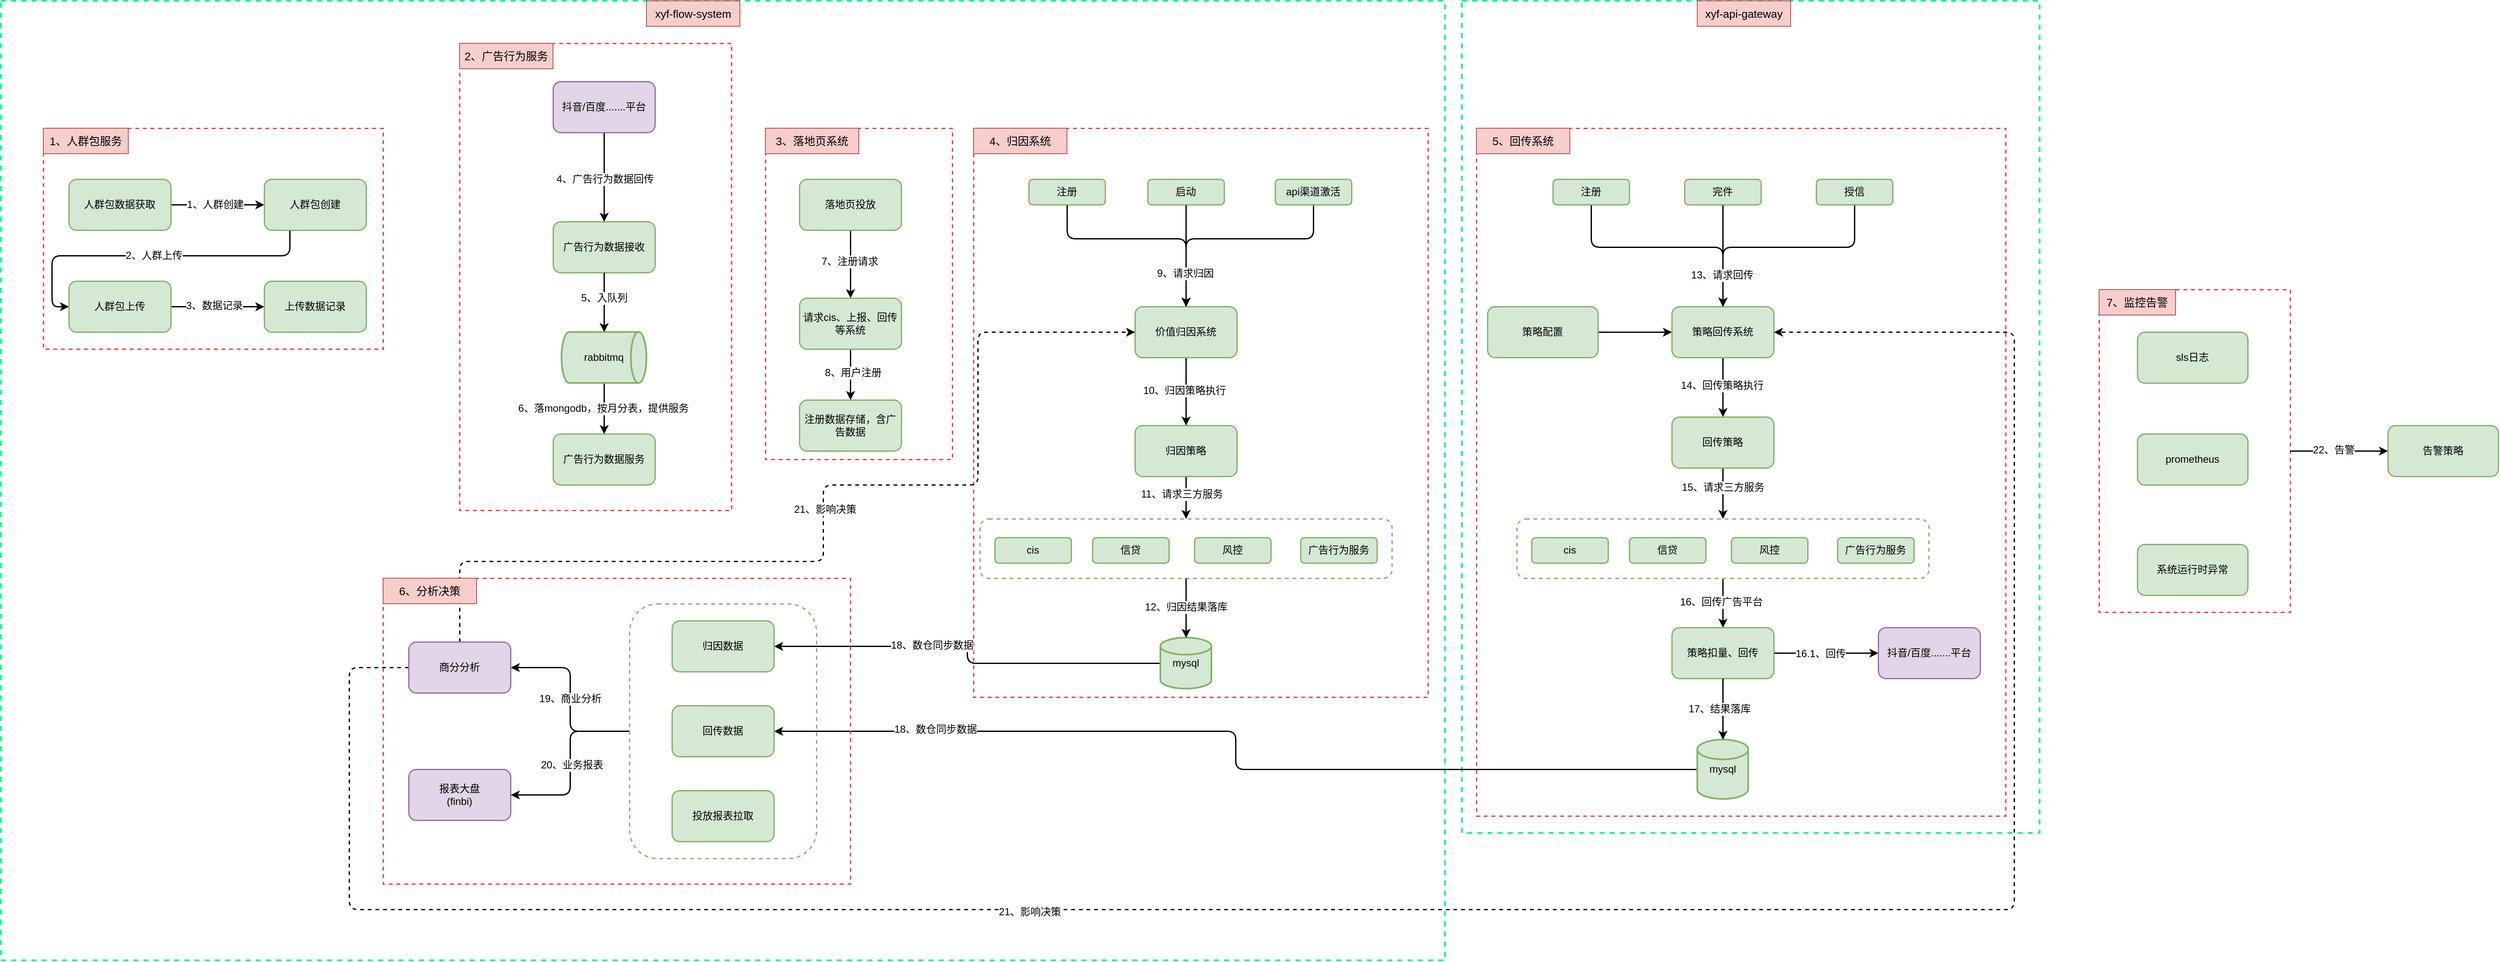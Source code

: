 <mxfile version="22.1.11" type="github">
  <diagram name="第 1 页" id="5njQPk8m6PvZPKcmq6S2">
    <mxGraphModel dx="3382" dy="1094" grid="1" gridSize="10" guides="1" tooltips="1" connect="1" arrows="1" fold="1" page="1" pageScale="1" pageWidth="827" pageHeight="1169" math="0" shadow="0">
      <root>
        <mxCell id="0" />
        <mxCell id="1" parent="0" />
        <mxCell id="nWeuy2JTWFIwtImtD7Wy-154" value="" style="rounded=0;whiteSpace=wrap;html=1;strokeWidth=1.5;fillColor=none;strokeColor=#FF3333;dashed=1;" vertex="1" parent="1">
          <mxGeometry x="737" y="260" width="623" height="810" as="geometry" />
        </mxCell>
        <mxCell id="nWeuy2JTWFIwtImtD7Wy-152" value="" style="rounded=0;whiteSpace=wrap;html=1;strokeWidth=1.5;fillColor=none;strokeColor=#FF3333;dashed=1;" vertex="1" parent="1">
          <mxGeometry x="145" y="260" width="535" height="670" as="geometry" />
        </mxCell>
        <mxCell id="nWeuy2JTWFIwtImtD7Wy-146" value="" style="rounded=0;whiteSpace=wrap;html=1;strokeWidth=1.5;fillColor=none;strokeColor=#FF3333;dashed=1;" vertex="1" parent="1">
          <mxGeometry x="-950" y="260" width="400" height="260" as="geometry" />
        </mxCell>
        <mxCell id="nWeuy2JTWFIwtImtD7Wy-149" value="" style="rounded=0;whiteSpace=wrap;html=1;strokeWidth=1.5;fillColor=none;strokeColor=#FF3333;dashed=1;" vertex="1" parent="1">
          <mxGeometry x="-460" y="160" width="320" height="550" as="geometry" />
        </mxCell>
        <mxCell id="nWeuy2JTWFIwtImtD7Wy-150" value="" style="rounded=0;whiteSpace=wrap;html=1;strokeWidth=1.5;fillColor=none;strokeColor=#FF3333;dashed=1;" vertex="1" parent="1">
          <mxGeometry x="-100" y="260" width="220" height="390" as="geometry" />
        </mxCell>
        <mxCell id="nWeuy2JTWFIwtImtD7Wy-137" value="" style="rounded=0;whiteSpace=wrap;html=1;strokeWidth=1.5;fillColor=none;strokeColor=#FF3333;dashed=1;" vertex="1" parent="1">
          <mxGeometry x="1470" y="450" width="225" height="380" as="geometry" />
        </mxCell>
        <mxCell id="nWeuy2JTWFIwtImtD7Wy-143" style="edgeStyle=orthogonalEdgeStyle;shape=connector;rounded=1;orthogonalLoop=1;jettySize=auto;html=1;labelBackgroundColor=default;strokeColor=default;strokeWidth=1.5;align=center;verticalAlign=middle;fontFamily=Helvetica;fontSize=12;fontColor=default;endArrow=classic;entryX=0;entryY=0.5;entryDx=0;entryDy=0;" edge="1" parent="1" source="nWeuy2JTWFIwtImtD7Wy-137" target="nWeuy2JTWFIwtImtD7Wy-144">
          <mxGeometry relative="1" as="geometry">
            <mxPoint x="1780" y="640" as="targetPoint" />
          </mxGeometry>
        </mxCell>
        <mxCell id="nWeuy2JTWFIwtImtD7Wy-145" value="22、告警" style="edgeLabel;html=1;align=center;verticalAlign=middle;resizable=0;points=[];fontSize=12;fontFamily=Helvetica;fontColor=default;" vertex="1" connectable="0" parent="nWeuy2JTWFIwtImtD7Wy-143">
          <mxGeometry x="-0.111" y="1" relative="1" as="geometry">
            <mxPoint as="offset" />
          </mxGeometry>
        </mxCell>
        <mxCell id="nWeuy2JTWFIwtImtD7Wy-72" value="" style="rounded=1;whiteSpace=wrap;html=1;strokeWidth=1.5;fillColor=none;strokeColor=#82b366;dashed=1;" vertex="1" parent="1">
          <mxGeometry x="152.5" y="720" width="485" height="70" as="geometry" />
        </mxCell>
        <mxCell id="nWeuy2JTWFIwtImtD7Wy-4" value="" style="rounded=0;whiteSpace=wrap;html=1;strokeColor=#00FF80;strokeWidth=2;align=center;verticalAlign=top;fontFamily=Helvetica;fontSize=12;fontColor=default;fillColor=none;dashed=1;fontStyle=1" vertex="1" parent="1">
          <mxGeometry x="720" y="110" width="680" height="980" as="geometry" />
        </mxCell>
        <mxCell id="nWeuy2JTWFIwtImtD7Wy-5" value="" style="rounded=0;whiteSpace=wrap;html=1;strokeColor=#00FF80;strokeWidth=2;align=center;verticalAlign=top;fontFamily=Helvetica;fontSize=12;fontColor=default;fillColor=none;dashed=1;" vertex="1" parent="1">
          <mxGeometry x="-1000" y="110" width="1700" height="1130" as="geometry" />
        </mxCell>
        <mxCell id="nWeuy2JTWFIwtImtD7Wy-6" value="投放报表拉取" style="rounded=1;whiteSpace=wrap;html=1;strokeWidth=1.5;fillColor=#d5e8d4;strokeColor=#82b366;" vertex="1" parent="1">
          <mxGeometry x="-210" y="1040" width="120" height="60" as="geometry" />
        </mxCell>
        <mxCell id="nWeuy2JTWFIwtImtD7Wy-50" value="" style="edgeStyle=orthogonalEdgeStyle;shape=connector;rounded=0;orthogonalLoop=1;jettySize=auto;html=1;labelBackgroundColor=default;strokeColor=default;strokeWidth=1.5;align=center;verticalAlign=middle;fontFamily=Helvetica;fontSize=12;fontColor=default;endArrow=classic;" edge="1" parent="1" source="nWeuy2JTWFIwtImtD7Wy-7" target="nWeuy2JTWFIwtImtD7Wy-49">
          <mxGeometry relative="1" as="geometry" />
        </mxCell>
        <mxCell id="nWeuy2JTWFIwtImtD7Wy-51" value="7、注册请求" style="edgeLabel;html=1;align=center;verticalAlign=middle;resizable=0;points=[];fontSize=12;fontFamily=Helvetica;fontColor=default;" vertex="1" connectable="0" parent="nWeuy2JTWFIwtImtD7Wy-50">
          <mxGeometry x="-0.075" y="-1" relative="1" as="geometry">
            <mxPoint as="offset" />
          </mxGeometry>
        </mxCell>
        <mxCell id="nWeuy2JTWFIwtImtD7Wy-7" value="落地页投放" style="rounded=1;whiteSpace=wrap;html=1;strokeWidth=1.5;fillColor=#d5e8d4;strokeColor=#82b366;" vertex="1" parent="1">
          <mxGeometry x="-60" y="320" width="120" height="60" as="geometry" />
        </mxCell>
        <mxCell id="nWeuy2JTWFIwtImtD7Wy-90" style="edgeStyle=orthogonalEdgeStyle;shape=connector;rounded=1;orthogonalLoop=1;jettySize=auto;html=1;labelBackgroundColor=default;strokeColor=default;strokeWidth=1.5;align=center;verticalAlign=middle;fontFamily=Helvetica;fontSize=12;fontColor=default;endArrow=classic;" edge="1" parent="1" source="nWeuy2JTWFIwtImtD7Wy-8" target="nWeuy2JTWFIwtImtD7Wy-89">
          <mxGeometry relative="1" as="geometry" />
        </mxCell>
        <mxCell id="nWeuy2JTWFIwtImtD7Wy-91" value="14、回传策略执行" style="edgeLabel;html=1;align=center;verticalAlign=middle;resizable=0;points=[];fontSize=12;fontFamily=Helvetica;fontColor=default;" vertex="1" connectable="0" parent="nWeuy2JTWFIwtImtD7Wy-90">
          <mxGeometry x="-0.057" y="-1" relative="1" as="geometry">
            <mxPoint as="offset" />
          </mxGeometry>
        </mxCell>
        <mxCell id="nWeuy2JTWFIwtImtD7Wy-8" value="策略回传系统" style="rounded=1;whiteSpace=wrap;html=1;strokeWidth=1.5;fillColor=#d5e8d4;strokeColor=#82b366;" vertex="1" parent="1">
          <mxGeometry x="967" y="470" width="120" height="60" as="geometry" />
        </mxCell>
        <mxCell id="nWeuy2JTWFIwtImtD7Wy-63" value="" style="edgeStyle=orthogonalEdgeStyle;shape=connector;rounded=0;orthogonalLoop=1;jettySize=auto;html=1;labelBackgroundColor=default;strokeColor=default;strokeWidth=1.5;align=center;verticalAlign=middle;fontFamily=Helvetica;fontSize=12;fontColor=default;endArrow=classic;" edge="1" parent="1" source="nWeuy2JTWFIwtImtD7Wy-9" target="nWeuy2JTWFIwtImtD7Wy-62">
          <mxGeometry relative="1" as="geometry" />
        </mxCell>
        <mxCell id="nWeuy2JTWFIwtImtD7Wy-64" value="10、归因策略执行" style="edgeLabel;html=1;align=center;verticalAlign=middle;resizable=0;points=[];fontSize=12;fontFamily=Helvetica;fontColor=default;" vertex="1" connectable="0" parent="nWeuy2JTWFIwtImtD7Wy-63">
          <mxGeometry x="-0.029" y="-2" relative="1" as="geometry">
            <mxPoint as="offset" />
          </mxGeometry>
        </mxCell>
        <mxCell id="nWeuy2JTWFIwtImtD7Wy-9" value="价值归因系统" style="rounded=1;whiteSpace=wrap;html=1;strokeWidth=1.5;fillColor=#d5e8d4;strokeColor=#82b366;" vertex="1" parent="1">
          <mxGeometry x="335" y="470" width="120" height="60" as="geometry" />
        </mxCell>
        <mxCell id="nWeuy2JTWFIwtImtD7Wy-88" style="edgeStyle=orthogonalEdgeStyle;shape=connector;rounded=1;orthogonalLoop=1;jettySize=auto;html=1;entryX=0;entryY=0.5;entryDx=0;entryDy=0;labelBackgroundColor=default;strokeColor=default;strokeWidth=1.5;align=center;verticalAlign=middle;fontFamily=Helvetica;fontSize=12;fontColor=default;endArrow=classic;" edge="1" parent="1" source="nWeuy2JTWFIwtImtD7Wy-10" target="nWeuy2JTWFIwtImtD7Wy-8">
          <mxGeometry relative="1" as="geometry" />
        </mxCell>
        <mxCell id="nWeuy2JTWFIwtImtD7Wy-10" value="策略配置" style="rounded=1;whiteSpace=wrap;html=1;strokeWidth=1.5;fillColor=#d5e8d4;strokeColor=#82b366;" vertex="1" parent="1">
          <mxGeometry x="750" y="470" width="130" height="60" as="geometry" />
        </mxCell>
        <mxCell id="nWeuy2JTWFIwtImtD7Wy-32" style="edgeStyle=orthogonalEdgeStyle;rounded=0;orthogonalLoop=1;jettySize=auto;html=1;entryX=0;entryY=0.5;entryDx=0;entryDy=0;fontFamily=Helvetica;fontSize=12;fontColor=default;strokeWidth=1.5;" edge="1" parent="1" source="nWeuy2JTWFIwtImtD7Wy-11" target="nWeuy2JTWFIwtImtD7Wy-29">
          <mxGeometry relative="1" as="geometry" />
        </mxCell>
        <mxCell id="nWeuy2JTWFIwtImtD7Wy-37" value="1、人群创建" style="edgeLabel;html=1;align=center;verticalAlign=middle;resizable=0;points=[];fontSize=12;fontFamily=Helvetica;fontColor=default;" vertex="1" connectable="0" parent="nWeuy2JTWFIwtImtD7Wy-32">
          <mxGeometry x="-0.25" y="2" relative="1" as="geometry">
            <mxPoint x="10" y="2" as="offset" />
          </mxGeometry>
        </mxCell>
        <mxCell id="nWeuy2JTWFIwtImtD7Wy-11" value="人群包数据获取" style="rounded=1;whiteSpace=wrap;html=1;strokeWidth=1.5;fillColor=#d5e8d4;strokeColor=#82b366;" vertex="1" parent="1">
          <mxGeometry x="-920" y="320" width="120" height="60" as="geometry" />
        </mxCell>
        <mxCell id="nWeuy2JTWFIwtImtD7Wy-12" value="报表大盘&lt;br&gt;(finbi)" style="rounded=1;whiteSpace=wrap;html=1;strokeWidth=1.5;fillColor=#e1d5e7;strokeColor=#9673a6;" vertex="1" parent="1">
          <mxGeometry x="-520" y="1015" width="120" height="60" as="geometry" />
        </mxCell>
        <mxCell id="nWeuy2JTWFIwtImtD7Wy-13" value="广告行为数据接收" style="rounded=1;whiteSpace=wrap;html=1;strokeWidth=1.5;fillColor=#d5e8d4;strokeColor=#82b366;" vertex="1" parent="1">
          <mxGeometry x="-350" y="370" width="120" height="60" as="geometry" />
        </mxCell>
        <mxCell id="nWeuy2JTWFIwtImtD7Wy-35" style="edgeStyle=orthogonalEdgeStyle;shape=connector;rounded=1;orthogonalLoop=1;jettySize=auto;html=1;entryX=0;entryY=0.5;entryDx=0;entryDy=0;labelBackgroundColor=default;strokeColor=default;strokeWidth=1.5;align=center;verticalAlign=middle;fontFamily=Helvetica;fontSize=12;fontColor=default;endArrow=classic;" edge="1" parent="1" source="nWeuy2JTWFIwtImtD7Wy-29" target="nWeuy2JTWFIwtImtD7Wy-30">
          <mxGeometry relative="1" as="geometry">
            <Array as="points">
              <mxPoint x="-660" y="410" />
              <mxPoint x="-940" y="410" />
              <mxPoint x="-940" y="470" />
            </Array>
          </mxGeometry>
        </mxCell>
        <mxCell id="nWeuy2JTWFIwtImtD7Wy-38" value="2、人群上传" style="edgeLabel;html=1;align=center;verticalAlign=middle;resizable=0;points=[];fontSize=12;fontFamily=Helvetica;fontColor=default;" vertex="1" connectable="0" parent="nWeuy2JTWFIwtImtD7Wy-35">
          <mxGeometry x="-0.026" relative="1" as="geometry">
            <mxPoint as="offset" />
          </mxGeometry>
        </mxCell>
        <mxCell id="nWeuy2JTWFIwtImtD7Wy-29" value="人群包创建" style="rounded=1;whiteSpace=wrap;html=1;strokeWidth=1.5;fillColor=#d5e8d4;strokeColor=#82b366;" vertex="1" parent="1">
          <mxGeometry x="-690" y="320" width="120" height="60" as="geometry" />
        </mxCell>
        <mxCell id="nWeuy2JTWFIwtImtD7Wy-36" style="edgeStyle=orthogonalEdgeStyle;shape=connector;rounded=0;orthogonalLoop=1;jettySize=auto;html=1;entryX=0;entryY=0.5;entryDx=0;entryDy=0;labelBackgroundColor=default;strokeColor=default;strokeWidth=1.5;align=center;verticalAlign=middle;fontFamily=Helvetica;fontSize=12;fontColor=default;endArrow=classic;" edge="1" parent="1" source="nWeuy2JTWFIwtImtD7Wy-30" target="nWeuy2JTWFIwtImtD7Wy-31">
          <mxGeometry relative="1" as="geometry" />
        </mxCell>
        <mxCell id="nWeuy2JTWFIwtImtD7Wy-39" value="3、数据记录" style="edgeLabel;html=1;align=center;verticalAlign=middle;resizable=0;points=[];fontSize=12;fontFamily=Helvetica;fontColor=default;" vertex="1" connectable="0" parent="nWeuy2JTWFIwtImtD7Wy-36">
          <mxGeometry x="-0.073" y="5" relative="1" as="geometry">
            <mxPoint y="4" as="offset" />
          </mxGeometry>
        </mxCell>
        <mxCell id="nWeuy2JTWFIwtImtD7Wy-30" value="人群包上传" style="rounded=1;whiteSpace=wrap;html=1;strokeWidth=1.5;fillColor=#d5e8d4;strokeColor=#82b366;" vertex="1" parent="1">
          <mxGeometry x="-920" y="440" width="120" height="60" as="geometry" />
        </mxCell>
        <mxCell id="nWeuy2JTWFIwtImtD7Wy-31" value="上传数据记录" style="rounded=1;whiteSpace=wrap;html=1;strokeWidth=1.5;fillColor=#d5e8d4;strokeColor=#82b366;" vertex="1" parent="1">
          <mxGeometry x="-690" y="440" width="120" height="60" as="geometry" />
        </mxCell>
        <mxCell id="nWeuy2JTWFIwtImtD7Wy-41" style="edgeStyle=orthogonalEdgeStyle;shape=connector;rounded=0;orthogonalLoop=1;jettySize=auto;html=1;entryX=0.5;entryY=0;entryDx=0;entryDy=0;labelBackgroundColor=default;strokeColor=default;strokeWidth=1.5;align=center;verticalAlign=middle;fontFamily=Helvetica;fontSize=12;fontColor=default;endArrow=classic;" edge="1" parent="1" source="nWeuy2JTWFIwtImtD7Wy-40" target="nWeuy2JTWFIwtImtD7Wy-13">
          <mxGeometry relative="1" as="geometry" />
        </mxCell>
        <mxCell id="nWeuy2JTWFIwtImtD7Wy-42" value="4、广告行为数据回传" style="edgeLabel;html=1;align=center;verticalAlign=middle;resizable=0;points=[];fontSize=12;fontFamily=Helvetica;fontColor=default;" vertex="1" connectable="0" parent="nWeuy2JTWFIwtImtD7Wy-41">
          <mxGeometry x="0.05" y="1" relative="1" as="geometry">
            <mxPoint as="offset" />
          </mxGeometry>
        </mxCell>
        <mxCell id="nWeuy2JTWFIwtImtD7Wy-40" value="抖音/百度.......平台" style="rounded=1;whiteSpace=wrap;html=1;strokeWidth=1.5;fillColor=#e1d5e7;strokeColor=#9673a6;" vertex="1" parent="1">
          <mxGeometry x="-350" y="205" width="120" height="60" as="geometry" />
        </mxCell>
        <mxCell id="nWeuy2JTWFIwtImtD7Wy-43" value="广告行为数据服务" style="rounded=1;whiteSpace=wrap;html=1;strokeWidth=1.5;fillColor=#d5e8d4;strokeColor=#82b366;" vertex="1" parent="1">
          <mxGeometry x="-350" y="620" width="120" height="60" as="geometry" />
        </mxCell>
        <mxCell id="nWeuy2JTWFIwtImtD7Wy-46" style="edgeStyle=orthogonalEdgeStyle;shape=connector;rounded=0;orthogonalLoop=1;jettySize=auto;html=1;entryX=0.5;entryY=0;entryDx=0;entryDy=0;labelBackgroundColor=default;strokeColor=default;strokeWidth=1.5;align=center;verticalAlign=middle;fontFamily=Helvetica;fontSize=12;fontColor=default;endArrow=classic;" edge="1" parent="1" source="nWeuy2JTWFIwtImtD7Wy-44" target="nWeuy2JTWFIwtImtD7Wy-43">
          <mxGeometry relative="1" as="geometry" />
        </mxCell>
        <mxCell id="nWeuy2JTWFIwtImtD7Wy-48" value="6、落mongodb，按月分表，提供服务" style="edgeLabel;html=1;align=center;verticalAlign=middle;resizable=0;points=[];fontSize=12;fontFamily=Helvetica;fontColor=default;" vertex="1" connectable="0" parent="nWeuy2JTWFIwtImtD7Wy-46">
          <mxGeometry y="-1" relative="1" as="geometry">
            <mxPoint as="offset" />
          </mxGeometry>
        </mxCell>
        <mxCell id="nWeuy2JTWFIwtImtD7Wy-44" value="rabbitmq" style="strokeWidth=2;html=1;shape=mxgraph.flowchart.direct_data;whiteSpace=wrap;rounded=1;strokeColor=#82b366;align=center;verticalAlign=middle;fontFamily=Helvetica;fontSize=12;fontColor=default;fillColor=#d5e8d4;" vertex="1" parent="1">
          <mxGeometry x="-340" y="500" width="100" height="60" as="geometry" />
        </mxCell>
        <mxCell id="nWeuy2JTWFIwtImtD7Wy-45" style="edgeStyle=orthogonalEdgeStyle;shape=connector;rounded=0;orthogonalLoop=1;jettySize=auto;html=1;entryX=0.5;entryY=0;entryDx=0;entryDy=0;entryPerimeter=0;labelBackgroundColor=default;strokeColor=default;strokeWidth=1.5;align=center;verticalAlign=middle;fontFamily=Helvetica;fontSize=12;fontColor=default;endArrow=classic;" edge="1" parent="1" source="nWeuy2JTWFIwtImtD7Wy-13" target="nWeuy2JTWFIwtImtD7Wy-44">
          <mxGeometry relative="1" as="geometry" />
        </mxCell>
        <mxCell id="nWeuy2JTWFIwtImtD7Wy-47" value="5、入队列" style="edgeLabel;html=1;align=center;verticalAlign=middle;resizable=0;points=[];fontSize=12;fontFamily=Helvetica;fontColor=default;" vertex="1" connectable="0" parent="nWeuy2JTWFIwtImtD7Wy-45">
          <mxGeometry x="-0.314" y="1" relative="1" as="geometry">
            <mxPoint x="-1" y="6" as="offset" />
          </mxGeometry>
        </mxCell>
        <mxCell id="nWeuy2JTWFIwtImtD7Wy-53" value="" style="edgeStyle=orthogonalEdgeStyle;shape=connector;rounded=0;orthogonalLoop=1;jettySize=auto;html=1;labelBackgroundColor=default;strokeColor=default;strokeWidth=1.5;align=center;verticalAlign=middle;fontFamily=Helvetica;fontSize=12;fontColor=default;endArrow=classic;" edge="1" parent="1" source="nWeuy2JTWFIwtImtD7Wy-49" target="nWeuy2JTWFIwtImtD7Wy-52">
          <mxGeometry relative="1" as="geometry" />
        </mxCell>
        <mxCell id="nWeuy2JTWFIwtImtD7Wy-54" value="8、用户注册" style="edgeLabel;html=1;align=center;verticalAlign=middle;resizable=0;points=[];fontSize=12;fontFamily=Helvetica;fontColor=default;" vertex="1" connectable="0" parent="nWeuy2JTWFIwtImtD7Wy-53">
          <mxGeometry x="-0.08" y="3" relative="1" as="geometry">
            <mxPoint as="offset" />
          </mxGeometry>
        </mxCell>
        <mxCell id="nWeuy2JTWFIwtImtD7Wy-49" value="请求cis、上报、回传等系统" style="rounded=1;whiteSpace=wrap;html=1;strokeWidth=1.5;fillColor=#d5e8d4;strokeColor=#82b366;" vertex="1" parent="1">
          <mxGeometry x="-60" y="460" width="120" height="60" as="geometry" />
        </mxCell>
        <mxCell id="nWeuy2JTWFIwtImtD7Wy-52" value="注册数据存储，含广告数据" style="rounded=1;whiteSpace=wrap;html=1;strokeWidth=1.5;fillColor=#d5e8d4;strokeColor=#82b366;" vertex="1" parent="1">
          <mxGeometry x="-60" y="580" width="120" height="60" as="geometry" />
        </mxCell>
        <mxCell id="nWeuy2JTWFIwtImtD7Wy-58" style="edgeStyle=orthogonalEdgeStyle;shape=connector;rounded=1;orthogonalLoop=1;jettySize=auto;html=1;entryX=0.5;entryY=0;entryDx=0;entryDy=0;labelBackgroundColor=default;strokeColor=default;strokeWidth=1.5;align=center;verticalAlign=middle;fontFamily=Helvetica;fontSize=12;fontColor=default;endArrow=classic;" edge="1" parent="1" source="nWeuy2JTWFIwtImtD7Wy-55" target="nWeuy2JTWFIwtImtD7Wy-9">
          <mxGeometry relative="1" as="geometry">
            <Array as="points">
              <mxPoint x="255" y="390" />
              <mxPoint x="395" y="390" />
            </Array>
          </mxGeometry>
        </mxCell>
        <mxCell id="nWeuy2JTWFIwtImtD7Wy-55" value="注册" style="rounded=1;whiteSpace=wrap;html=1;strokeWidth=1.5;fillColor=#d5e8d4;strokeColor=#82b366;" vertex="1" parent="1">
          <mxGeometry x="210" y="320" width="90" height="30" as="geometry" />
        </mxCell>
        <mxCell id="nWeuy2JTWFIwtImtD7Wy-59" style="edgeStyle=orthogonalEdgeStyle;shape=connector;rounded=0;orthogonalLoop=1;jettySize=auto;html=1;entryX=0.5;entryY=0;entryDx=0;entryDy=0;labelBackgroundColor=default;strokeColor=default;strokeWidth=1.5;align=center;verticalAlign=middle;fontFamily=Helvetica;fontSize=12;fontColor=default;endArrow=classic;" edge="1" parent="1" source="nWeuy2JTWFIwtImtD7Wy-56" target="nWeuy2JTWFIwtImtD7Wy-9">
          <mxGeometry relative="1" as="geometry" />
        </mxCell>
        <mxCell id="nWeuy2JTWFIwtImtD7Wy-56" value="启动" style="rounded=1;whiteSpace=wrap;html=1;strokeWidth=1.5;fillColor=#d5e8d4;strokeColor=#82b366;" vertex="1" parent="1">
          <mxGeometry x="350" y="320" width="90" height="30" as="geometry" />
        </mxCell>
        <mxCell id="nWeuy2JTWFIwtImtD7Wy-60" style="edgeStyle=orthogonalEdgeStyle;shape=connector;rounded=1;orthogonalLoop=1;jettySize=auto;html=1;entryX=0.5;entryY=0;entryDx=0;entryDy=0;labelBackgroundColor=default;strokeColor=default;strokeWidth=1.5;align=center;verticalAlign=middle;fontFamily=Helvetica;fontSize=12;fontColor=default;endArrow=classic;" edge="1" parent="1" source="nWeuy2JTWFIwtImtD7Wy-57" target="nWeuy2JTWFIwtImtD7Wy-9">
          <mxGeometry relative="1" as="geometry">
            <Array as="points">
              <mxPoint x="545" y="390" />
              <mxPoint x="395" y="390" />
            </Array>
          </mxGeometry>
        </mxCell>
        <mxCell id="nWeuy2JTWFIwtImtD7Wy-61" value="9、请求归因" style="edgeLabel;html=1;align=center;verticalAlign=middle;resizable=0;points=[];fontSize=12;fontFamily=Helvetica;fontColor=default;" vertex="1" connectable="0" parent="nWeuy2JTWFIwtImtD7Wy-60">
          <mxGeometry x="0.711" y="-1" relative="1" as="geometry">
            <mxPoint as="offset" />
          </mxGeometry>
        </mxCell>
        <mxCell id="nWeuy2JTWFIwtImtD7Wy-57" value="api渠道激活" style="rounded=1;whiteSpace=wrap;html=1;strokeWidth=1.5;fillColor=#d5e8d4;strokeColor=#82b366;" vertex="1" parent="1">
          <mxGeometry x="500" y="320" width="90" height="30" as="geometry" />
        </mxCell>
        <mxCell id="nWeuy2JTWFIwtImtD7Wy-73" style="edgeStyle=orthogonalEdgeStyle;shape=connector;rounded=0;orthogonalLoop=1;jettySize=auto;html=1;entryX=0.5;entryY=0;entryDx=0;entryDy=0;labelBackgroundColor=default;strokeColor=default;strokeWidth=1.5;align=center;verticalAlign=middle;fontFamily=Helvetica;fontSize=12;fontColor=default;endArrow=classic;" edge="1" parent="1" source="nWeuy2JTWFIwtImtD7Wy-62" target="nWeuy2JTWFIwtImtD7Wy-72">
          <mxGeometry relative="1" as="geometry" />
        </mxCell>
        <mxCell id="nWeuy2JTWFIwtImtD7Wy-75" value="11、请求三方服务" style="edgeLabel;html=1;align=center;verticalAlign=middle;resizable=0;points=[];fontSize=12;fontFamily=Helvetica;fontColor=default;" vertex="1" connectable="0" parent="nWeuy2JTWFIwtImtD7Wy-73">
          <mxGeometry x="-0.16" y="2" relative="1" as="geometry">
            <mxPoint x="-7" as="offset" />
          </mxGeometry>
        </mxCell>
        <mxCell id="nWeuy2JTWFIwtImtD7Wy-62" value="归因策略" style="rounded=1;whiteSpace=wrap;html=1;strokeWidth=1.5;fillColor=#d5e8d4;strokeColor=#82b366;" vertex="1" parent="1">
          <mxGeometry x="335" y="610" width="120" height="60" as="geometry" />
        </mxCell>
        <mxCell id="nWeuy2JTWFIwtImtD7Wy-114" style="edgeStyle=orthogonalEdgeStyle;shape=connector;rounded=1;orthogonalLoop=1;jettySize=auto;html=1;entryX=1;entryY=0.5;entryDx=0;entryDy=0;labelBackgroundColor=default;strokeColor=default;strokeWidth=1.5;align=center;verticalAlign=middle;fontFamily=Helvetica;fontSize=12;fontColor=default;endArrow=classic;" edge="1" parent="1" source="nWeuy2JTWFIwtImtD7Wy-65" target="nWeuy2JTWFIwtImtD7Wy-112">
          <mxGeometry relative="1" as="geometry" />
        </mxCell>
        <mxCell id="nWeuy2JTWFIwtImtD7Wy-116" value="18、数仓同步数据" style="edgeLabel;html=1;align=center;verticalAlign=middle;resizable=0;points=[];fontSize=12;fontFamily=Helvetica;fontColor=default;" vertex="1" connectable="0" parent="nWeuy2JTWFIwtImtD7Wy-114">
          <mxGeometry x="0.217" y="-1" relative="1" as="geometry">
            <mxPoint as="offset" />
          </mxGeometry>
        </mxCell>
        <mxCell id="nWeuy2JTWFIwtImtD7Wy-65" value="mysql" style="strokeWidth=2;html=1;shape=mxgraph.flowchart.database;whiteSpace=wrap;rounded=1;strokeColor=#82b366;align=center;verticalAlign=middle;fontFamily=Helvetica;fontSize=12;fontColor=default;fillColor=#d5e8d4;" vertex="1" parent="1">
          <mxGeometry x="365" y="860" width="60" height="60" as="geometry" />
        </mxCell>
        <mxCell id="nWeuy2JTWFIwtImtD7Wy-68" value="cis" style="rounded=1;whiteSpace=wrap;html=1;strokeWidth=1.5;fillColor=#d5e8d4;strokeColor=#82b366;" vertex="1" parent="1">
          <mxGeometry x="170" y="742" width="90" height="30" as="geometry" />
        </mxCell>
        <mxCell id="nWeuy2JTWFIwtImtD7Wy-69" value="信贷" style="rounded=1;whiteSpace=wrap;html=1;strokeWidth=1.5;fillColor=#d5e8d4;strokeColor=#82b366;" vertex="1" parent="1">
          <mxGeometry x="285" y="742" width="90" height="30" as="geometry" />
        </mxCell>
        <mxCell id="nWeuy2JTWFIwtImtD7Wy-70" value="风控" style="rounded=1;whiteSpace=wrap;html=1;strokeWidth=1.5;fillColor=#d5e8d4;strokeColor=#82b366;" vertex="1" parent="1">
          <mxGeometry x="405" y="742" width="90" height="30" as="geometry" />
        </mxCell>
        <mxCell id="nWeuy2JTWFIwtImtD7Wy-71" value="广告行为服务" style="rounded=1;whiteSpace=wrap;html=1;strokeWidth=1.5;fillColor=#d5e8d4;strokeColor=#82b366;" vertex="1" parent="1">
          <mxGeometry x="530" y="742" width="90" height="30" as="geometry" />
        </mxCell>
        <mxCell id="nWeuy2JTWFIwtImtD7Wy-74" style="edgeStyle=orthogonalEdgeStyle;shape=connector;rounded=0;orthogonalLoop=1;jettySize=auto;html=1;entryX=0.5;entryY=0;entryDx=0;entryDy=0;entryPerimeter=0;labelBackgroundColor=default;strokeColor=default;strokeWidth=1.5;align=center;verticalAlign=middle;fontFamily=Helvetica;fontSize=12;fontColor=default;endArrow=classic;" edge="1" parent="1" source="nWeuy2JTWFIwtImtD7Wy-72" target="nWeuy2JTWFIwtImtD7Wy-65">
          <mxGeometry relative="1" as="geometry" />
        </mxCell>
        <mxCell id="nWeuy2JTWFIwtImtD7Wy-76" value="12、归因结果落库" style="edgeLabel;html=1;align=center;verticalAlign=middle;resizable=0;points=[];fontSize=12;fontFamily=Helvetica;fontColor=default;" vertex="1" connectable="0" parent="nWeuy2JTWFIwtImtD7Wy-74">
          <mxGeometry x="-0.033" relative="1" as="geometry">
            <mxPoint as="offset" />
          </mxGeometry>
        </mxCell>
        <mxCell id="nWeuy2JTWFIwtImtD7Wy-85" style="edgeStyle=orthogonalEdgeStyle;shape=connector;rounded=1;orthogonalLoop=1;jettySize=auto;html=1;entryX=0.5;entryY=0;entryDx=0;entryDy=0;labelBackgroundColor=default;strokeColor=default;strokeWidth=1.5;align=center;verticalAlign=middle;fontFamily=Helvetica;fontSize=12;fontColor=default;endArrow=classic;" edge="1" parent="1" source="nWeuy2JTWFIwtImtD7Wy-77" target="nWeuy2JTWFIwtImtD7Wy-8">
          <mxGeometry relative="1" as="geometry">
            <Array as="points">
              <mxPoint x="872" y="400" />
              <mxPoint x="1027" y="400" />
            </Array>
          </mxGeometry>
        </mxCell>
        <mxCell id="nWeuy2JTWFIwtImtD7Wy-77" value="注册" style="rounded=1;whiteSpace=wrap;html=1;strokeWidth=1.5;fillColor=#d5e8d4;strokeColor=#82b366;" vertex="1" parent="1">
          <mxGeometry x="827" y="320" width="90" height="30" as="geometry" />
        </mxCell>
        <mxCell id="nWeuy2JTWFIwtImtD7Wy-83" style="edgeStyle=orthogonalEdgeStyle;shape=connector;rounded=1;orthogonalLoop=1;jettySize=auto;html=1;entryX=0.5;entryY=0;entryDx=0;entryDy=0;labelBackgroundColor=default;strokeColor=default;strokeWidth=1.5;align=center;verticalAlign=middle;fontFamily=Helvetica;fontSize=12;fontColor=default;endArrow=classic;" edge="1" parent="1" source="nWeuy2JTWFIwtImtD7Wy-78" target="nWeuy2JTWFIwtImtD7Wy-8">
          <mxGeometry relative="1" as="geometry" />
        </mxCell>
        <mxCell id="nWeuy2JTWFIwtImtD7Wy-78" value="完件" style="rounded=1;whiteSpace=wrap;html=1;strokeWidth=1.5;fillColor=#d5e8d4;strokeColor=#82b366;" vertex="1" parent="1">
          <mxGeometry x="982" y="320" width="90" height="30" as="geometry" />
        </mxCell>
        <mxCell id="nWeuy2JTWFIwtImtD7Wy-86" style="edgeStyle=orthogonalEdgeStyle;shape=connector;rounded=1;orthogonalLoop=1;jettySize=auto;html=1;entryX=0.5;entryY=0;entryDx=0;entryDy=0;labelBackgroundColor=default;strokeColor=default;strokeWidth=1.5;align=center;verticalAlign=middle;fontFamily=Helvetica;fontSize=12;fontColor=default;endArrow=classic;" edge="1" parent="1" source="nWeuy2JTWFIwtImtD7Wy-79" target="nWeuy2JTWFIwtImtD7Wy-8">
          <mxGeometry relative="1" as="geometry">
            <Array as="points">
              <mxPoint x="1182" y="400" />
              <mxPoint x="1027" y="400" />
            </Array>
          </mxGeometry>
        </mxCell>
        <mxCell id="nWeuy2JTWFIwtImtD7Wy-87" value="13、请求回传" style="edgeLabel;html=1;align=center;verticalAlign=middle;resizable=0;points=[];fontSize=12;fontFamily=Helvetica;fontColor=default;" vertex="1" connectable="0" parent="nWeuy2JTWFIwtImtD7Wy-86">
          <mxGeometry x="0.731" y="-1" relative="1" as="geometry">
            <mxPoint as="offset" />
          </mxGeometry>
        </mxCell>
        <mxCell id="nWeuy2JTWFIwtImtD7Wy-79" value="授信" style="rounded=1;whiteSpace=wrap;html=1;strokeWidth=1.5;fillColor=#d5e8d4;strokeColor=#82b366;" vertex="1" parent="1">
          <mxGeometry x="1137" y="320" width="90" height="30" as="geometry" />
        </mxCell>
        <mxCell id="nWeuy2JTWFIwtImtD7Wy-99" style="edgeStyle=orthogonalEdgeStyle;shape=connector;rounded=1;orthogonalLoop=1;jettySize=auto;html=1;entryX=0.5;entryY=0;entryDx=0;entryDy=0;labelBackgroundColor=default;strokeColor=default;strokeWidth=1.5;align=center;verticalAlign=middle;fontFamily=Helvetica;fontSize=12;fontColor=default;endArrow=classic;" edge="1" parent="1" source="nWeuy2JTWFIwtImtD7Wy-89" target="nWeuy2JTWFIwtImtD7Wy-94">
          <mxGeometry relative="1" as="geometry" />
        </mxCell>
        <mxCell id="nWeuy2JTWFIwtImtD7Wy-100" value="15、请求三方服务" style="edgeLabel;html=1;align=center;verticalAlign=middle;resizable=0;points=[];fontSize=12;fontFamily=Helvetica;fontColor=default;" vertex="1" connectable="0" parent="nWeuy2JTWFIwtImtD7Wy-99">
          <mxGeometry x="-0.233" relative="1" as="geometry">
            <mxPoint as="offset" />
          </mxGeometry>
        </mxCell>
        <mxCell id="nWeuy2JTWFIwtImtD7Wy-89" value="回传策略" style="rounded=1;whiteSpace=wrap;html=1;strokeWidth=1.5;fillColor=#d5e8d4;strokeColor=#82b366;align=center;verticalAlign=middle;fontFamily=Helvetica;fontSize=12;fontColor=default;" vertex="1" parent="1">
          <mxGeometry x="967" y="600" width="120" height="60" as="geometry" />
        </mxCell>
        <mxCell id="nWeuy2JTWFIwtImtD7Wy-104" style="edgeStyle=orthogonalEdgeStyle;shape=connector;rounded=1;orthogonalLoop=1;jettySize=auto;html=1;entryX=0.5;entryY=0;entryDx=0;entryDy=0;labelBackgroundColor=default;strokeColor=default;strokeWidth=1.5;align=center;verticalAlign=middle;fontFamily=Helvetica;fontSize=12;fontColor=default;endArrow=classic;" edge="1" parent="1" source="nWeuy2JTWFIwtImtD7Wy-94" target="nWeuy2JTWFIwtImtD7Wy-103">
          <mxGeometry relative="1" as="geometry" />
        </mxCell>
        <mxCell id="nWeuy2JTWFIwtImtD7Wy-107" value="16、回传广告平台" style="edgeLabel;html=1;align=center;verticalAlign=middle;resizable=0;points=[];fontSize=12;fontFamily=Helvetica;fontColor=default;" vertex="1" connectable="0" parent="nWeuy2JTWFIwtImtD7Wy-104">
          <mxGeometry x="-0.04" y="-2" relative="1" as="geometry">
            <mxPoint as="offset" />
          </mxGeometry>
        </mxCell>
        <mxCell id="nWeuy2JTWFIwtImtD7Wy-94" value="" style="rounded=1;whiteSpace=wrap;html=1;strokeWidth=1.5;fillColor=none;strokeColor=#82b366;dashed=1;" vertex="1" parent="1">
          <mxGeometry x="784.5" y="720" width="485" height="70" as="geometry" />
        </mxCell>
        <mxCell id="nWeuy2JTWFIwtImtD7Wy-95" value="cis" style="rounded=1;whiteSpace=wrap;html=1;strokeWidth=1.5;fillColor=#d5e8d4;strokeColor=#82b366;" vertex="1" parent="1">
          <mxGeometry x="802" y="742" width="90" height="30" as="geometry" />
        </mxCell>
        <mxCell id="nWeuy2JTWFIwtImtD7Wy-96" value="信贷" style="rounded=1;whiteSpace=wrap;html=1;strokeWidth=1.5;fillColor=#d5e8d4;strokeColor=#82b366;" vertex="1" parent="1">
          <mxGeometry x="917" y="742" width="90" height="30" as="geometry" />
        </mxCell>
        <mxCell id="nWeuy2JTWFIwtImtD7Wy-97" value="风控" style="rounded=1;whiteSpace=wrap;html=1;strokeWidth=1.5;fillColor=#d5e8d4;strokeColor=#82b366;" vertex="1" parent="1">
          <mxGeometry x="1037" y="742" width="90" height="30" as="geometry" />
        </mxCell>
        <mxCell id="nWeuy2JTWFIwtImtD7Wy-98" value="广告行为服务" style="rounded=1;whiteSpace=wrap;html=1;strokeWidth=1.5;fillColor=#d5e8d4;strokeColor=#82b366;" vertex="1" parent="1">
          <mxGeometry x="1162" y="742" width="90" height="30" as="geometry" />
        </mxCell>
        <mxCell id="nWeuy2JTWFIwtImtD7Wy-110" style="edgeStyle=orthogonalEdgeStyle;shape=connector;rounded=1;orthogonalLoop=1;jettySize=auto;html=1;labelBackgroundColor=default;strokeColor=default;strokeWidth=1.5;align=center;verticalAlign=middle;fontFamily=Helvetica;fontSize=12;fontColor=default;endArrow=classic;" edge="1" parent="1" source="nWeuy2JTWFIwtImtD7Wy-103" target="nWeuy2JTWFIwtImtD7Wy-109">
          <mxGeometry relative="1" as="geometry" />
        </mxCell>
        <mxCell id="nWeuy2JTWFIwtImtD7Wy-111" value="16.1、回传" style="edgeLabel;html=1;align=center;verticalAlign=middle;resizable=0;points=[];fontSize=12;fontFamily=Helvetica;fontColor=default;" vertex="1" connectable="0" parent="nWeuy2JTWFIwtImtD7Wy-110">
          <mxGeometry x="-0.106" y="-1" relative="1" as="geometry">
            <mxPoint as="offset" />
          </mxGeometry>
        </mxCell>
        <mxCell id="nWeuy2JTWFIwtImtD7Wy-103" value="策略扣量、回传" style="rounded=1;whiteSpace=wrap;html=1;strokeWidth=1.5;fillColor=#d5e8d4;strokeColor=#82b366;" vertex="1" parent="1">
          <mxGeometry x="967" y="848" width="120" height="60" as="geometry" />
        </mxCell>
        <mxCell id="nWeuy2JTWFIwtImtD7Wy-115" style="edgeStyle=orthogonalEdgeStyle;shape=connector;rounded=1;orthogonalLoop=1;jettySize=auto;html=1;entryX=1;entryY=0.5;entryDx=0;entryDy=0;labelBackgroundColor=default;strokeColor=default;strokeWidth=1.5;align=center;verticalAlign=middle;fontFamily=Helvetica;fontSize=12;fontColor=default;endArrow=classic;" edge="1" parent="1" source="nWeuy2JTWFIwtImtD7Wy-105" target="nWeuy2JTWFIwtImtD7Wy-113">
          <mxGeometry relative="1" as="geometry" />
        </mxCell>
        <mxCell id="nWeuy2JTWFIwtImtD7Wy-118" value="18、数仓同步数据" style="edgeLabel;html=1;align=center;verticalAlign=middle;resizable=0;points=[];fontSize=12;fontFamily=Helvetica;fontColor=default;" vertex="1" connectable="0" parent="nWeuy2JTWFIwtImtD7Wy-115">
          <mxGeometry x="0.444" y="-2" relative="1" as="geometry">
            <mxPoint x="-125" as="offset" />
          </mxGeometry>
        </mxCell>
        <mxCell id="nWeuy2JTWFIwtImtD7Wy-105" value="mysql" style="strokeWidth=2;html=1;shape=mxgraph.flowchart.database;whiteSpace=wrap;rounded=1;strokeColor=#82b366;align=center;verticalAlign=middle;fontFamily=Helvetica;fontSize=12;fontColor=default;fillColor=#d5e8d4;" vertex="1" parent="1">
          <mxGeometry x="997" y="980" width="60" height="70" as="geometry" />
        </mxCell>
        <mxCell id="nWeuy2JTWFIwtImtD7Wy-106" style="edgeStyle=orthogonalEdgeStyle;shape=connector;rounded=1;orthogonalLoop=1;jettySize=auto;html=1;entryX=0.5;entryY=0;entryDx=0;entryDy=0;entryPerimeter=0;labelBackgroundColor=default;strokeColor=default;strokeWidth=1.5;align=center;verticalAlign=middle;fontFamily=Helvetica;fontSize=12;fontColor=default;endArrow=classic;" edge="1" parent="1" source="nWeuy2JTWFIwtImtD7Wy-103" target="nWeuy2JTWFIwtImtD7Wy-105">
          <mxGeometry relative="1" as="geometry" />
        </mxCell>
        <mxCell id="nWeuy2JTWFIwtImtD7Wy-108" value="17、结果落库" style="edgeLabel;html=1;align=center;verticalAlign=middle;resizable=0;points=[];fontSize=12;fontFamily=Helvetica;fontColor=default;" vertex="1" connectable="0" parent="nWeuy2JTWFIwtImtD7Wy-106">
          <mxGeometry y="-4" relative="1" as="geometry">
            <mxPoint as="offset" />
          </mxGeometry>
        </mxCell>
        <mxCell id="nWeuy2JTWFIwtImtD7Wy-109" value="抖音/百度.......平台" style="rounded=1;whiteSpace=wrap;html=1;strokeWidth=1.5;fillColor=#e1d5e7;strokeColor=#9673a6;" vertex="1" parent="1">
          <mxGeometry x="1210" y="848" width="120" height="60" as="geometry" />
        </mxCell>
        <mxCell id="nWeuy2JTWFIwtImtD7Wy-112" value="归因数据" style="rounded=1;whiteSpace=wrap;html=1;strokeWidth=1.5;fillColor=#d5e8d4;strokeColor=#82b366;" vertex="1" parent="1">
          <mxGeometry x="-210" y="840" width="120" height="60" as="geometry" />
        </mxCell>
        <mxCell id="nWeuy2JTWFIwtImtD7Wy-113" value="回传数据" style="rounded=1;whiteSpace=wrap;html=1;strokeWidth=1.5;fillColor=#d5e8d4;strokeColor=#82b366;" vertex="1" parent="1">
          <mxGeometry x="-210" y="940" width="120" height="60" as="geometry" />
        </mxCell>
        <mxCell id="nWeuy2JTWFIwtImtD7Wy-123" style="edgeStyle=orthogonalEdgeStyle;shape=connector;rounded=1;orthogonalLoop=1;jettySize=auto;html=1;labelBackgroundColor=default;strokeColor=default;strokeWidth=1.5;align=center;verticalAlign=middle;fontFamily=Helvetica;fontSize=12;fontColor=default;endArrow=classic;entryX=1;entryY=0.5;entryDx=0;entryDy=0;" edge="1" parent="1" source="nWeuy2JTWFIwtImtD7Wy-119" target="nWeuy2JTWFIwtImtD7Wy-124">
          <mxGeometry relative="1" as="geometry">
            <mxPoint x="-340" y="970" as="targetPoint" />
          </mxGeometry>
        </mxCell>
        <mxCell id="nWeuy2JTWFIwtImtD7Wy-125" value="19、商业分析" style="edgeLabel;html=1;align=center;verticalAlign=middle;resizable=0;points=[];fontSize=12;fontFamily=Helvetica;fontColor=default;" vertex="1" connectable="0" parent="nWeuy2JTWFIwtImtD7Wy-123">
          <mxGeometry x="0.011" relative="1" as="geometry">
            <mxPoint as="offset" />
          </mxGeometry>
        </mxCell>
        <mxCell id="nWeuy2JTWFIwtImtD7Wy-126" style="edgeStyle=orthogonalEdgeStyle;shape=connector;rounded=1;orthogonalLoop=1;jettySize=auto;html=1;entryX=1;entryY=0.5;entryDx=0;entryDy=0;labelBackgroundColor=default;strokeColor=default;strokeWidth=1.5;align=center;verticalAlign=middle;fontFamily=Helvetica;fontSize=12;fontColor=default;endArrow=classic;" edge="1" parent="1" source="nWeuy2JTWFIwtImtD7Wy-119" target="nWeuy2JTWFIwtImtD7Wy-12">
          <mxGeometry relative="1" as="geometry" />
        </mxCell>
        <mxCell id="nWeuy2JTWFIwtImtD7Wy-127" value="20、业务报表" style="edgeLabel;html=1;align=center;verticalAlign=middle;resizable=0;points=[];fontSize=12;fontFamily=Helvetica;fontColor=default;" vertex="1" connectable="0" parent="nWeuy2JTWFIwtImtD7Wy-126">
          <mxGeometry x="0.023" y="2" relative="1" as="geometry">
            <mxPoint as="offset" />
          </mxGeometry>
        </mxCell>
        <mxCell id="nWeuy2JTWFIwtImtD7Wy-119" value="" style="rounded=1;whiteSpace=wrap;html=1;strokeWidth=1.5;fillColor=none;strokeColor=#82b366;dashed=1;" vertex="1" parent="1">
          <mxGeometry x="-260" y="820" width="220" height="300" as="geometry" />
        </mxCell>
        <mxCell id="nWeuy2JTWFIwtImtD7Wy-128" style="edgeStyle=orthogonalEdgeStyle;shape=connector;rounded=1;orthogonalLoop=1;jettySize=auto;html=1;entryX=0;entryY=0.5;entryDx=0;entryDy=0;labelBackgroundColor=default;strokeColor=default;strokeWidth=1.5;align=center;verticalAlign=middle;fontFamily=Helvetica;fontSize=12;fontColor=default;endArrow=classic;dashed=1;" edge="1" parent="1" source="nWeuy2JTWFIwtImtD7Wy-124" target="nWeuy2JTWFIwtImtD7Wy-9">
          <mxGeometry relative="1" as="geometry">
            <Array as="points">
              <mxPoint x="-460" y="770" />
              <mxPoint x="-32" y="770" />
              <mxPoint x="-32" y="680" />
              <mxPoint x="150" y="680" />
              <mxPoint x="150" y="500" />
            </Array>
          </mxGeometry>
        </mxCell>
        <mxCell id="nWeuy2JTWFIwtImtD7Wy-129" value="21、影响决策" style="edgeLabel;html=1;align=center;verticalAlign=middle;resizable=0;points=[];fontSize=12;fontFamily=Helvetica;fontColor=default;" vertex="1" connectable="0" parent="nWeuy2JTWFIwtImtD7Wy-128">
          <mxGeometry x="0.007" y="-2" relative="1" as="geometry">
            <mxPoint as="offset" />
          </mxGeometry>
        </mxCell>
        <mxCell id="nWeuy2JTWFIwtImtD7Wy-132" style="edgeStyle=orthogonalEdgeStyle;shape=connector;rounded=1;orthogonalLoop=1;jettySize=auto;html=1;entryX=1;entryY=0.5;entryDx=0;entryDy=0;labelBackgroundColor=default;strokeColor=default;strokeWidth=1.5;align=center;verticalAlign=middle;fontFamily=Helvetica;fontSize=12;fontColor=default;endArrow=classic;dashed=1;" edge="1" parent="1" source="nWeuy2JTWFIwtImtD7Wy-124" target="nWeuy2JTWFIwtImtD7Wy-8">
          <mxGeometry relative="1" as="geometry">
            <Array as="points">
              <mxPoint x="-590" y="895" />
              <mxPoint x="-590" y="1180" />
              <mxPoint x="1370" y="1180" />
              <mxPoint x="1370" y="500" />
            </Array>
          </mxGeometry>
        </mxCell>
        <mxCell id="nWeuy2JTWFIwtImtD7Wy-133" value="21、影响决策" style="edgeLabel;html=1;align=center;verticalAlign=middle;resizable=0;points=[];fontSize=12;fontFamily=Helvetica;fontColor=default;" vertex="1" connectable="0" parent="nWeuy2JTWFIwtImtD7Wy-132">
          <mxGeometry x="-0.295" y="-3" relative="1" as="geometry">
            <mxPoint as="offset" />
          </mxGeometry>
        </mxCell>
        <mxCell id="nWeuy2JTWFIwtImtD7Wy-124" value="商分分析" style="rounded=1;whiteSpace=wrap;html=1;strokeWidth=1.5;fillColor=#e1d5e7;strokeColor=#9673a6;" vertex="1" parent="1">
          <mxGeometry x="-520" y="865" width="120" height="60" as="geometry" />
        </mxCell>
        <mxCell id="nWeuy2JTWFIwtImtD7Wy-134" value="sls日志" style="rounded=1;whiteSpace=wrap;html=1;strokeWidth=1.5;fillColor=#d5e8d4;strokeColor=#82b366;" vertex="1" parent="1">
          <mxGeometry x="1515" y="500" width="130" height="60" as="geometry" />
        </mxCell>
        <mxCell id="nWeuy2JTWFIwtImtD7Wy-135" value="prometheus" style="rounded=1;whiteSpace=wrap;html=1;strokeWidth=1.5;fillColor=#d5e8d4;strokeColor=#82b366;" vertex="1" parent="1">
          <mxGeometry x="1515" y="620" width="130" height="60" as="geometry" />
        </mxCell>
        <mxCell id="nWeuy2JTWFIwtImtD7Wy-136" value="系统运行时异常" style="rounded=1;whiteSpace=wrap;html=1;strokeWidth=1.5;fillColor=#d5e8d4;strokeColor=#82b366;" vertex="1" parent="1">
          <mxGeometry x="1515" y="750" width="130" height="60" as="geometry" />
        </mxCell>
        <mxCell id="nWeuy2JTWFIwtImtD7Wy-139" value="7、监控告警" style="text;html=1;strokeColor=#b85450;fillColor=#f8cecc;align=center;verticalAlign=middle;whiteSpace=wrap;rounded=0;fontSize=13;fontFamily=Helvetica;" vertex="1" parent="1">
          <mxGeometry x="1470" y="450" width="90" height="30" as="geometry" />
        </mxCell>
        <mxCell id="nWeuy2JTWFIwtImtD7Wy-144" value="告警策略" style="rounded=1;whiteSpace=wrap;html=1;strokeWidth=1.5;fillColor=#d5e8d4;strokeColor=#82b366;" vertex="1" parent="1">
          <mxGeometry x="1810" y="610" width="130" height="60" as="geometry" />
        </mxCell>
        <mxCell id="nWeuy2JTWFIwtImtD7Wy-147" value="1、人群包服务" style="text;html=1;strokeColor=#b85450;fillColor=#f8cecc;align=center;verticalAlign=middle;whiteSpace=wrap;rounded=0;fontSize=13;fontFamily=Helvetica;" vertex="1" parent="1">
          <mxGeometry x="-950" y="260" width="100" height="30" as="geometry" />
        </mxCell>
        <mxCell id="nWeuy2JTWFIwtImtD7Wy-148" value="2、广告行为服务" style="text;html=1;strokeColor=#b85450;fillColor=#f8cecc;align=center;verticalAlign=middle;whiteSpace=wrap;rounded=0;fontSize=13;fontFamily=Helvetica;" vertex="1" parent="1">
          <mxGeometry x="-460" y="160" width="110" height="30" as="geometry" />
        </mxCell>
        <mxCell id="nWeuy2JTWFIwtImtD7Wy-151" value="3、落地页系统" style="text;html=1;strokeColor=#b85450;fillColor=#f8cecc;align=center;verticalAlign=middle;whiteSpace=wrap;rounded=0;fontSize=13;fontFamily=Helvetica;" vertex="1" parent="1">
          <mxGeometry x="-100" y="260" width="110" height="30" as="geometry" />
        </mxCell>
        <mxCell id="nWeuy2JTWFIwtImtD7Wy-153" value="4、归因系统" style="text;html=1;strokeColor=#b85450;fillColor=#f8cecc;align=center;verticalAlign=middle;whiteSpace=wrap;rounded=0;fontSize=13;fontFamily=Helvetica;" vertex="1" parent="1">
          <mxGeometry x="145" y="260" width="110" height="30" as="geometry" />
        </mxCell>
        <mxCell id="nWeuy2JTWFIwtImtD7Wy-155" value="5、回传系统" style="text;html=1;strokeColor=#b85450;fillColor=#f8cecc;align=center;verticalAlign=middle;whiteSpace=wrap;rounded=0;fontSize=13;fontFamily=Helvetica;" vertex="1" parent="1">
          <mxGeometry x="737" y="260" width="110" height="30" as="geometry" />
        </mxCell>
        <mxCell id="nWeuy2JTWFIwtImtD7Wy-156" value="" style="rounded=0;whiteSpace=wrap;html=1;strokeWidth=1.5;fillColor=none;strokeColor=#FF3333;dashed=1;" vertex="1" parent="1">
          <mxGeometry x="-550" y="790" width="550" height="360" as="geometry" />
        </mxCell>
        <mxCell id="nWeuy2JTWFIwtImtD7Wy-157" value="6、分析决策" style="text;html=1;strokeColor=#b85450;fillColor=#f8cecc;align=center;verticalAlign=middle;whiteSpace=wrap;rounded=0;fontSize=13;fontFamily=Helvetica;" vertex="1" parent="1">
          <mxGeometry x="-550" y="790" width="110" height="30" as="geometry" />
        </mxCell>
        <mxCell id="nWeuy2JTWFIwtImtD7Wy-158" value="xyf-api-gateway" style="text;html=1;strokeColor=#b85450;fillColor=#f8cecc;align=center;verticalAlign=middle;whiteSpace=wrap;rounded=0;fontSize=13;fontFamily=Helvetica;" vertex="1" parent="1">
          <mxGeometry x="997" y="110" width="110" height="30" as="geometry" />
        </mxCell>
        <mxCell id="nWeuy2JTWFIwtImtD7Wy-159" value="xyf-flow-system" style="text;html=1;strokeColor=#b85450;fillColor=#f8cecc;align=center;verticalAlign=middle;whiteSpace=wrap;rounded=0;fontSize=13;fontFamily=Helvetica;" vertex="1" parent="1">
          <mxGeometry x="-240" y="110" width="110" height="30" as="geometry" />
        </mxCell>
      </root>
    </mxGraphModel>
  </diagram>
</mxfile>
